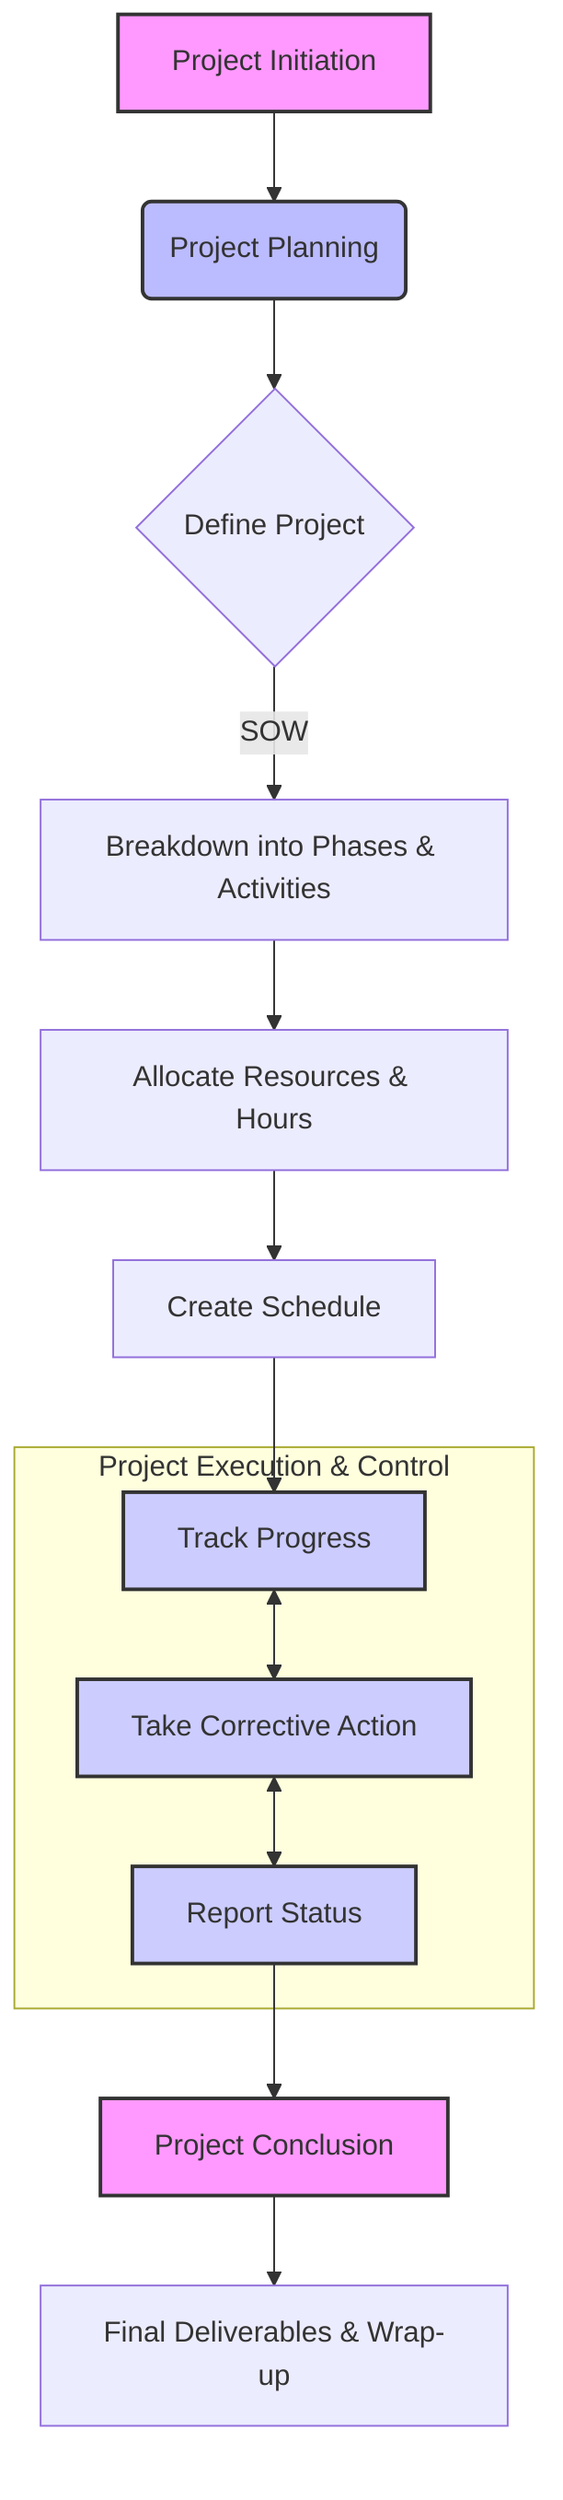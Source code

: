 graph TD
    A[Project Initiation] --> B(Project Planning);
    B --> C{Define Project};
    C -- SOW --> D[Breakdown into Phases & Activities];
    D --> E[Allocate Resources & Hours];
    E --> F[Create Schedule];
    
    subgraph Project Execution & Control
        G[Track Progress] <--> H[Take Corrective Action];
        H <--> I[Report Status];
    end

    F --> G;
    I --> J[Project Conclusion];
    J --> K[Final Deliverables & Wrap-up];

    style A fill:#f9f,stroke:#333,stroke-width:2px
    style J fill:#f9f,stroke:#333,stroke-width:2px
    style B fill:#bbf,stroke:#333,stroke-width:2px
    style G fill:#ccf,stroke:#333,stroke-width:2px
    style H fill:#ccf,stroke:#333,stroke-width:2px
    style I fill:#ccf,stroke:#333,stroke-width:2px